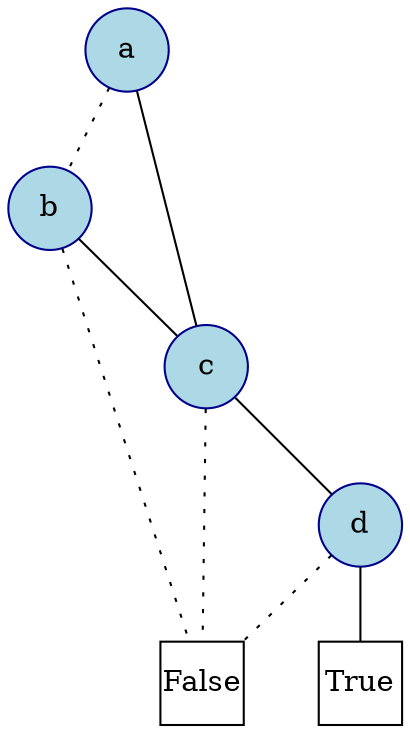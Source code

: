 graph BDD {
	graph [ranksep=0.5, nodesep=0.5];
	node [style=filled, fillcolor=lightblue, color=darkblue, shape=circle, fixedsize=true, height=0.55];
	False,True	[shape=square, fillcolor=white, color=black];
	a--b	[style = dotted];
	a--c;
	b--False	[style = dotted];
	b--c;
	c--False	[style = dotted];
	c--d;
	d--False	[style = dotted];
	d--True;
}